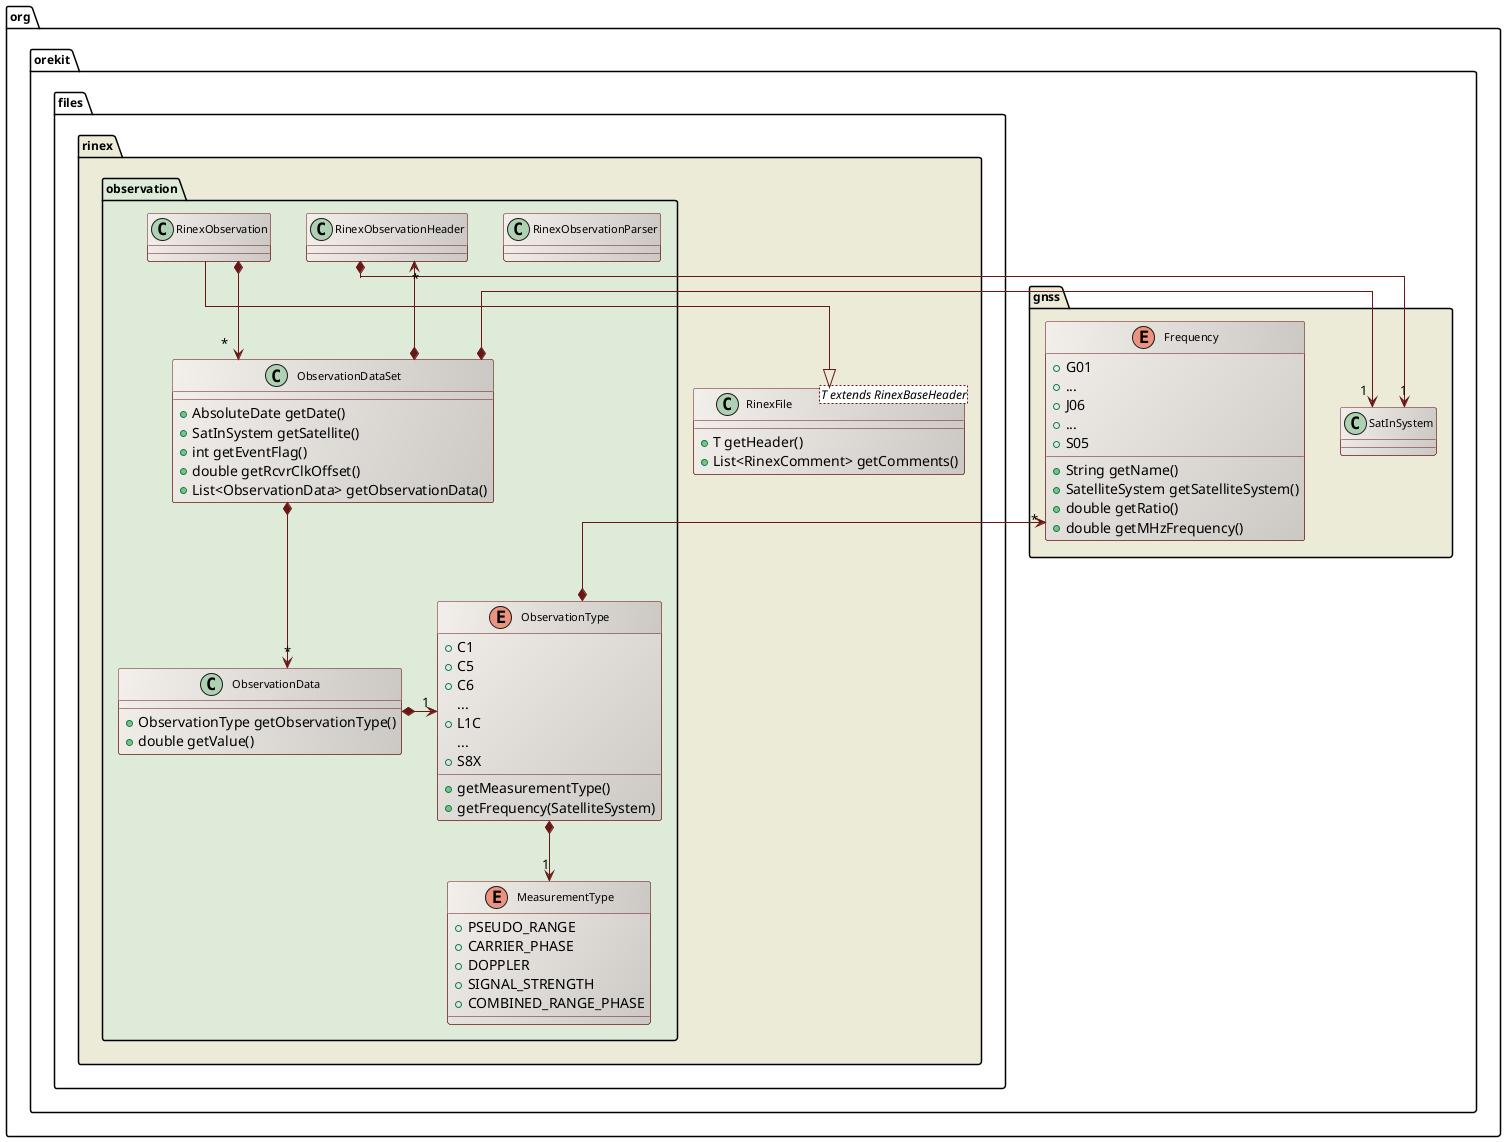 ' Copyright 2002-2024 CS GROUP
' Licensed to CS GROUP (CS) under one or more
' contributor license agreements.  See the NOTICE file distributed with
' this work for additional information regarding copyright ownership.
' CS licenses this file to You under the Apache License, Version 2.0
' (the "License"); you may not use this file except in compliance with
' the License.  You may obtain a copy of the License at
'
'   http://www.apache.org/licenses/LICENSE-2.0
'
' Unless required by applicable law or agreed to in writing, software
' distributed under the License is distributed on an "AS IS" BASIS,
' WITHOUT WARRANTIES OR CONDITIONS OF ANY KIND, either express or implied.
' See the License for the specific language governing permissions and
' limitations under the License.

@startuml

  skinparam svek                  true
  skinparam ClassBackgroundColor  #F3EFEB/CCC9C5
  skinparam ClassArrowColor       #691616
  skinparam ClassBorderColor      #691616
  skinparam NoteBackgroundColor   #F3EFEB
  skinparam NoteBorderColor       #691616
  skinparam NoteFontColor         #691616
  skinparam ClassFontSize         11
  skinparam PackageFontSize       12
  skinparam linetype              ortho

  package org.orekit.gnss #ECEBD8 {
    class SatInSystem
    
    enum Frequency {
      +G01
      +...
      +J06
      +...
      +S05
      +String getName()
      +SatelliteSystem getSatelliteSystem()
      +double getRatio()
      +double getMHzFrequency()
    }
  }

  package org.orekit.files.rinex #ECEBD8 {
  
    class "RinexFile<T extends RinexBaseHeader>" as RinexFile {
      +T getHeader()
      +List<RinexComment> getComments()
    }

    package observation #DDEBD8 {

      class RinexObservationParser

      enum ObservationType {
        +C1
        +C5
        +C6
        ...
        +L1C
        ...
        +S8X
        +getMeasurementType()
        +getFrequency(SatelliteSystem)
      }
      
      enum MeasurementType {
        +PSEUDO_RANGE
        +CARRIER_PHASE
        +DOPPLER
        +SIGNAL_STRENGTH
        +COMBINED_RANGE_PHASE
      }

      class ObservationData {
        +ObservationType getObservationType()
        +double getValue()
      }
      
      class ObservationDataSet {
        +AbsoluteDate getDate()
        +SatInSystem getSatellite()
        +int getEventFlag()
        +double getRcvrClkOffset()
        +List<ObservationData> getObservationData()
      }

      ObservationDataSet         *-left-> "1" SatInSystem
      RinexObservationHeader     *-->     "1" SatInSystem
      RinexObservationHeader "*" <--*         ObservationDataSet
      RinexObservation           *-->     "*" ObservationDataSet
      ObservationDataSet         *-->     "*" ObservationData
      ObservationType        "1" <-left-*     ObservationData
      ObservationType            *-->     "1" MeasurementType
      ObservationType            *-->     "*" Frequency
      RinexObservation           --|>         RinexFile

    }

  }

@enduml

